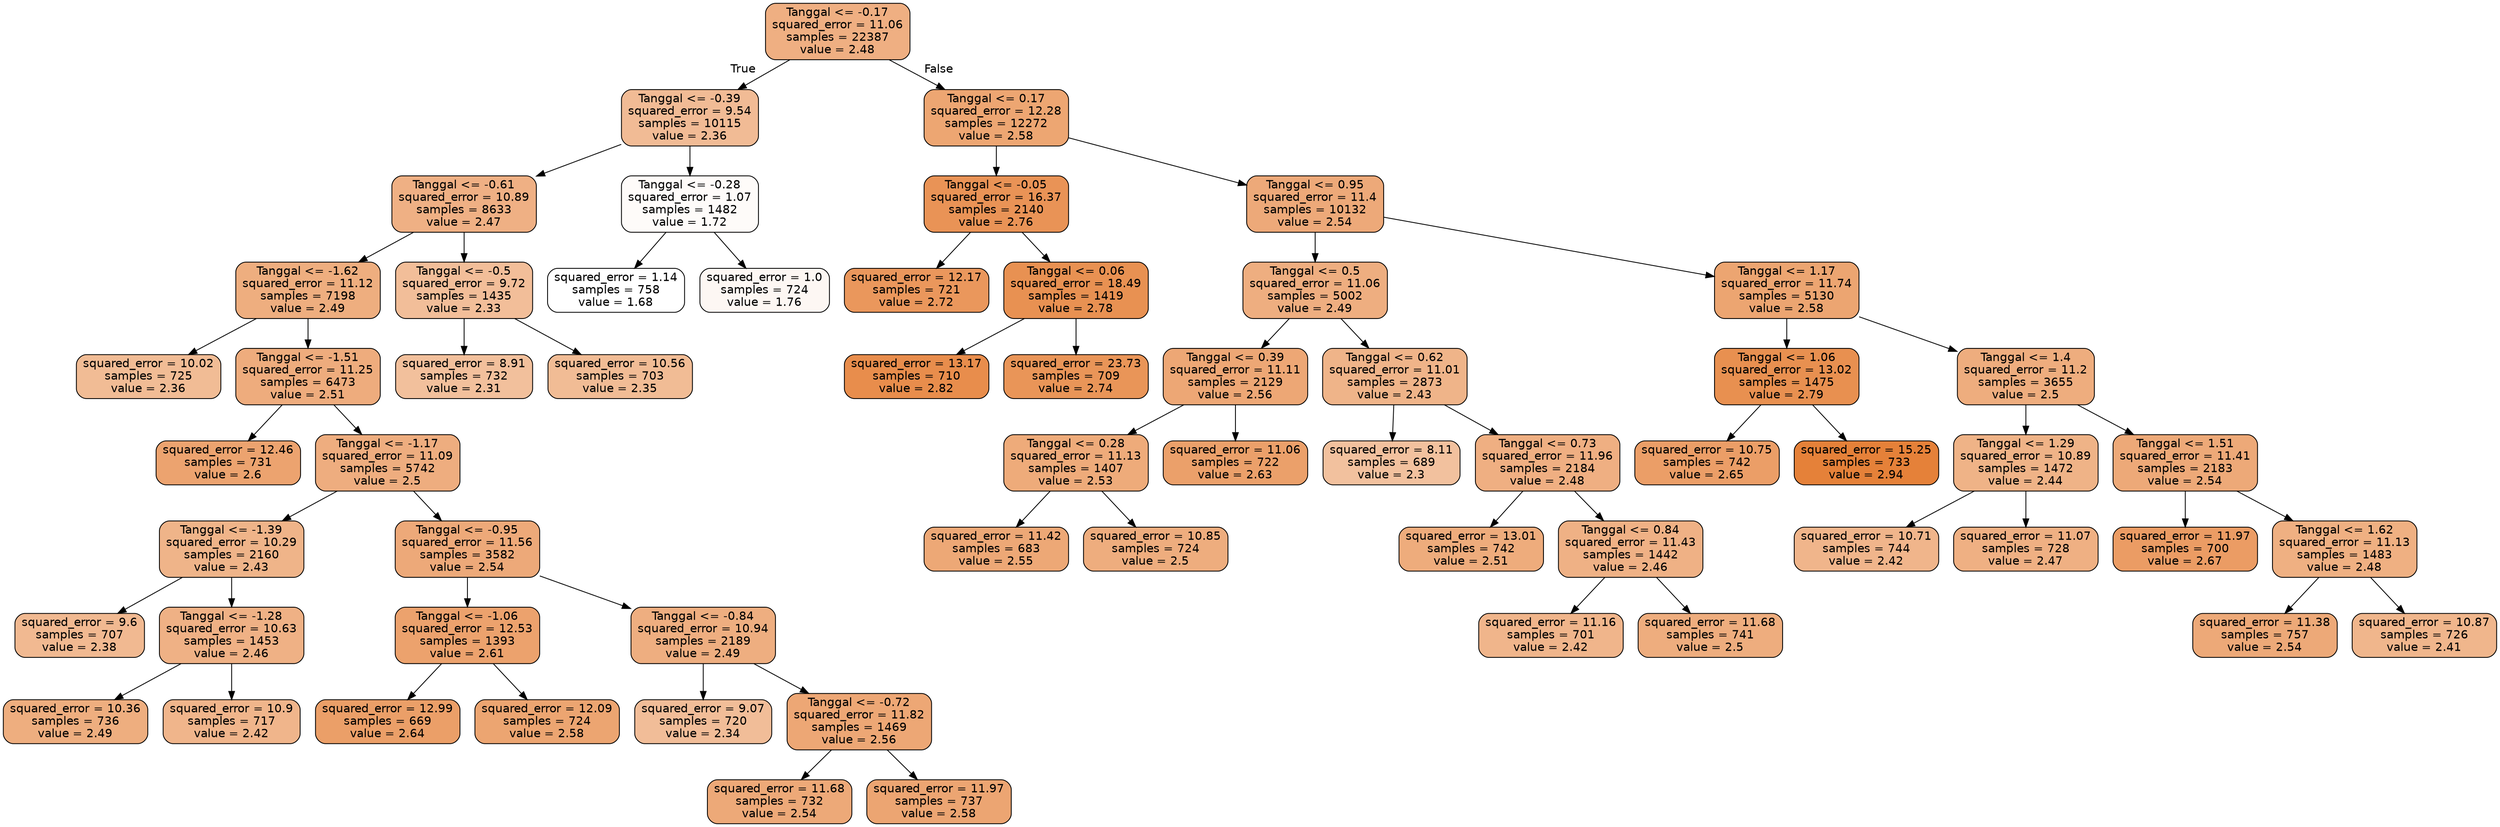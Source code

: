 digraph Tree {
node [shape=box, style="filled, rounded", color="black", fontname="helvetica"] ;
edge [fontname="helvetica"] ;
0 [label="Tanggal <= -0.17\nsquared_error = 11.06\nsamples = 22387\nvalue = 2.48", fillcolor="#efaf82"] ;
1 [label="Tanggal <= -0.39\nsquared_error = 9.54\nsamples = 10115\nvalue = 2.36", fillcolor="#f1bb95"] ;
0 -> 1 [labeldistance=2.5, labelangle=45, headlabel="True"] ;
2 [label="Tanggal <= -0.61\nsquared_error = 10.89\nsamples = 8633\nvalue = 2.47", fillcolor="#efb084"] ;
1 -> 2 ;
3 [label="Tanggal <= -1.62\nsquared_error = 11.12\nsamples = 7198\nvalue = 2.49", fillcolor="#eeae7f"] ;
2 -> 3 ;
4 [label="squared_error = 10.02\nsamples = 725\nvalue = 2.36", fillcolor="#f1bc95"] ;
3 -> 4 ;
5 [label="Tanggal <= -1.51\nsquared_error = 11.25\nsamples = 6473\nvalue = 2.51", fillcolor="#eeac7d"] ;
3 -> 5 ;
6 [label="squared_error = 12.46\nsamples = 731\nvalue = 2.6", fillcolor="#eca36f"] ;
5 -> 6 ;
7 [label="Tanggal <= -1.17\nsquared_error = 11.09\nsamples = 5742\nvalue = 2.5", fillcolor="#eead7f"] ;
5 -> 7 ;
8 [label="Tanggal <= -1.39\nsquared_error = 10.29\nsamples = 2160\nvalue = 2.43", fillcolor="#efb489"] ;
7 -> 8 ;
9 [label="squared_error = 9.6\nsamples = 707\nvalue = 2.38", fillcolor="#f1b991"] ;
8 -> 9 ;
10 [label="Tanggal <= -1.28\nsquared_error = 10.63\nsamples = 1453\nvalue = 2.46", fillcolor="#efb185"] ;
8 -> 10 ;
11 [label="squared_error = 10.36\nsamples = 736\nvalue = 2.49", fillcolor="#eeae7f"] ;
10 -> 11 ;
12 [label="squared_error = 10.9\nsamples = 717\nvalue = 2.42", fillcolor="#f0b58b"] ;
10 -> 12 ;
13 [label="Tanggal <= -0.95\nsquared_error = 11.56\nsamples = 3582\nvalue = 2.54", fillcolor="#eda979"] ;
7 -> 13 ;
14 [label="Tanggal <= -1.06\nsquared_error = 12.53\nsamples = 1393\nvalue = 2.61", fillcolor="#eca26d"] ;
13 -> 14 ;
15 [label="squared_error = 12.99\nsamples = 669\nvalue = 2.64", fillcolor="#eb9f68"] ;
14 -> 15 ;
16 [label="squared_error = 12.09\nsamples = 724\nvalue = 2.58", fillcolor="#eca571"] ;
14 -> 16 ;
17 [label="Tanggal <= -0.84\nsquared_error = 10.94\nsamples = 2189\nvalue = 2.49", fillcolor="#eeae80"] ;
13 -> 17 ;
18 [label="squared_error = 9.07\nsamples = 720\nvalue = 2.34", fillcolor="#f1bd98"] ;
17 -> 18 ;
19 [label="Tanggal <= -0.72\nsquared_error = 11.82\nsamples = 1469\nvalue = 2.56", fillcolor="#eda775"] ;
17 -> 19 ;
20 [label="squared_error = 11.68\nsamples = 732\nvalue = 2.54", fillcolor="#eda978"] ;
19 -> 20 ;
21 [label="squared_error = 11.97\nsamples = 737\nvalue = 2.58", fillcolor="#eca572"] ;
19 -> 21 ;
22 [label="Tanggal <= -0.5\nsquared_error = 9.72\nsamples = 1435\nvalue = 2.33", fillcolor="#f2be99"] ;
2 -> 22 ;
23 [label="squared_error = 8.91\nsamples = 732\nvalue = 2.31", fillcolor="#f2c09c"] ;
22 -> 23 ;
24 [label="squared_error = 10.56\nsamples = 703\nvalue = 2.35", fillcolor="#f1bc95"] ;
22 -> 24 ;
25 [label="Tanggal <= -0.28\nsquared_error = 1.07\nsamples = 1482\nvalue = 1.72", fillcolor="#fefbf9"] ;
1 -> 25 ;
26 [label="squared_error = 1.14\nsamples = 758\nvalue = 1.68", fillcolor="#ffffff"] ;
25 -> 26 ;
27 [label="squared_error = 1.0\nsamples = 724\nvalue = 1.76", fillcolor="#fdf7f3"] ;
25 -> 27 ;
28 [label="Tanggal <= 0.17\nsquared_error = 12.28\nsamples = 12272\nvalue = 2.58", fillcolor="#eda672"] ;
0 -> 28 [labeldistance=2.5, labelangle=-45, headlabel="False"] ;
29 [label="Tanggal <= -0.05\nsquared_error = 16.37\nsamples = 2140\nvalue = 2.76", fillcolor="#e99356"] ;
28 -> 29 ;
30 [label="squared_error = 12.17\nsamples = 721\nvalue = 2.72", fillcolor="#ea975c"] ;
29 -> 30 ;
31 [label="Tanggal <= 0.06\nsquared_error = 18.49\nsamples = 1419\nvalue = 2.78", fillcolor="#e89152"] ;
29 -> 31 ;
32 [label="squared_error = 13.17\nsamples = 710\nvalue = 2.82", fillcolor="#e88d4c"] ;
31 -> 32 ;
33 [label="squared_error = 23.73\nsamples = 709\nvalue = 2.74", fillcolor="#e99558"] ;
31 -> 33 ;
34 [label="Tanggal <= 0.95\nsquared_error = 11.4\nsamples = 10132\nvalue = 2.54", fillcolor="#eda979"] ;
28 -> 34 ;
35 [label="Tanggal <= 0.5\nsquared_error = 11.06\nsamples = 5002\nvalue = 2.49", fillcolor="#eeae80"] ;
34 -> 35 ;
36 [label="Tanggal <= 0.39\nsquared_error = 11.11\nsamples = 2129\nvalue = 2.56", fillcolor="#eda775"] ;
35 -> 36 ;
37 [label="Tanggal <= 0.28\nsquared_error = 11.13\nsamples = 1407\nvalue = 2.53", fillcolor="#eeab7a"] ;
36 -> 37 ;
38 [label="squared_error = 11.42\nsamples = 683\nvalue = 2.55", fillcolor="#eda876"] ;
37 -> 38 ;
39 [label="squared_error = 10.85\nsamples = 724\nvalue = 2.5", fillcolor="#eead7e"] ;
37 -> 39 ;
40 [label="squared_error = 11.06\nsamples = 722\nvalue = 2.63", fillcolor="#eba06a"] ;
36 -> 40 ;
41 [label="Tanggal <= 0.62\nsquared_error = 11.01\nsamples = 2873\nvalue = 2.43", fillcolor="#efb489"] ;
35 -> 41 ;
42 [label="squared_error = 8.11\nsamples = 689\nvalue = 2.3", fillcolor="#f2c19e"] ;
41 -> 42 ;
43 [label="Tanggal <= 0.73\nsquared_error = 11.96\nsamples = 2184\nvalue = 2.48", fillcolor="#efaf82"] ;
41 -> 43 ;
44 [label="squared_error = 13.01\nsamples = 742\nvalue = 2.51", fillcolor="#eeac7c"] ;
43 -> 44 ;
45 [label="Tanggal <= 0.84\nsquared_error = 11.43\nsamples = 1442\nvalue = 2.46", fillcolor="#efb185"] ;
43 -> 45 ;
46 [label="squared_error = 11.16\nsamples = 701\nvalue = 2.42", fillcolor="#f0b58b"] ;
45 -> 46 ;
47 [label="squared_error = 11.68\nsamples = 741\nvalue = 2.5", fillcolor="#eead7e"] ;
45 -> 47 ;
48 [label="Tanggal <= 1.17\nsquared_error = 11.74\nsamples = 5130\nvalue = 2.58", fillcolor="#eca571"] ;
34 -> 48 ;
49 [label="Tanggal <= 1.06\nsquared_error = 13.02\nsamples = 1475\nvalue = 2.79", fillcolor="#e89050"] ;
48 -> 49 ;
50 [label="squared_error = 10.75\nsamples = 742\nvalue = 2.65", fillcolor="#eb9e67"] ;
49 -> 50 ;
51 [label="squared_error = 15.25\nsamples = 733\nvalue = 2.94", fillcolor="#e58139"] ;
49 -> 51 ;
52 [label="Tanggal <= 1.4\nsquared_error = 11.2\nsamples = 3655\nvalue = 2.5", fillcolor="#eead7e"] ;
48 -> 52 ;
53 [label="Tanggal <= 1.29\nsquared_error = 10.89\nsamples = 1472\nvalue = 2.44", fillcolor="#efb387"] ;
52 -> 53 ;
54 [label="squared_error = 10.71\nsamples = 744\nvalue = 2.42", fillcolor="#f0b58b"] ;
53 -> 54 ;
55 [label="squared_error = 11.07\nsamples = 728\nvalue = 2.47", fillcolor="#efb083"] ;
53 -> 55 ;
56 [label="Tanggal <= 1.51\nsquared_error = 11.41\nsamples = 2183\nvalue = 2.54", fillcolor="#eda978"] ;
52 -> 56 ;
57 [label="squared_error = 11.97\nsamples = 700\nvalue = 2.67", fillcolor="#eb9c64"] ;
56 -> 57 ;
58 [label="Tanggal <= 1.62\nsquared_error = 11.13\nsamples = 1483\nvalue = 2.48", fillcolor="#efb082"] ;
56 -> 58 ;
59 [label="squared_error = 11.38\nsamples = 757\nvalue = 2.54", fillcolor="#eda978"] ;
58 -> 59 ;
60 [label="squared_error = 10.87\nsamples = 726\nvalue = 2.41", fillcolor="#f0b68c"] ;
58 -> 60 ;
}